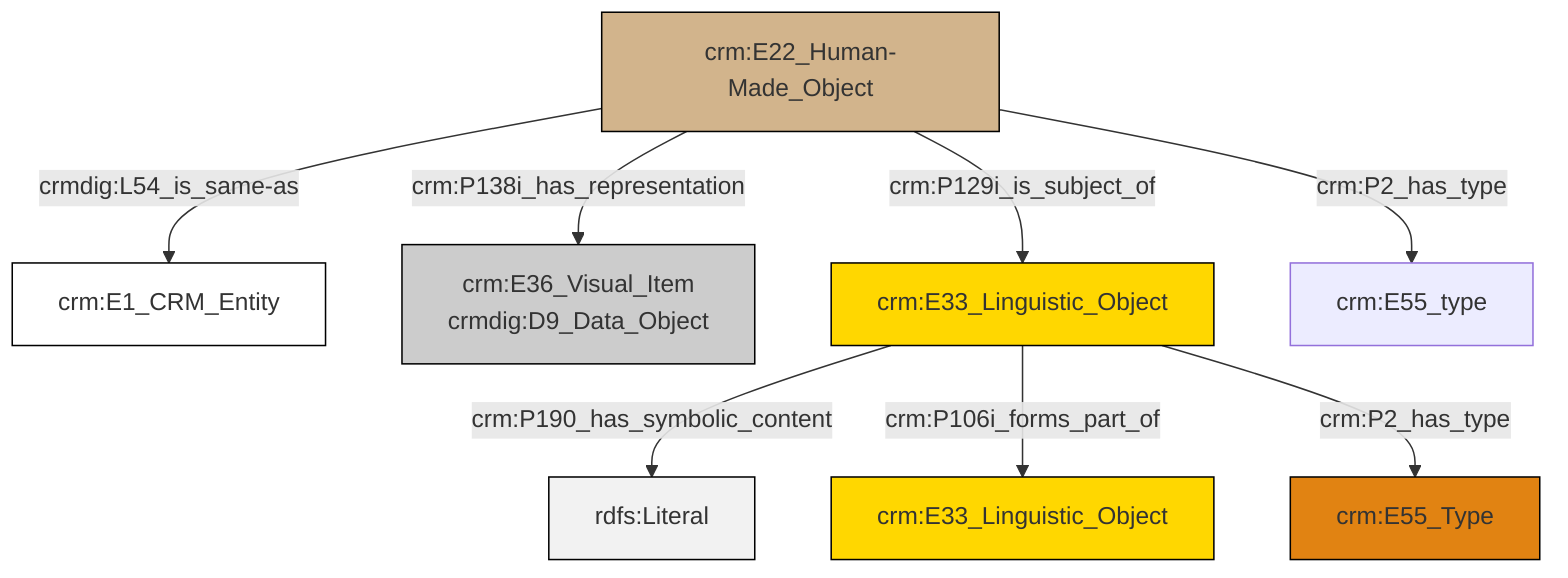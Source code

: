 graph TD
classDef Literal fill:#f2f2f2,stroke:#000000;
classDef CRM_Entity fill:#FFFFFF,stroke:#000000;
classDef Temporal_Entity fill:#00C9E6, stroke:#000000;
classDef Type fill:#E18312, stroke:#000000;
classDef Time-Span fill:#2C9C91, stroke:#000000;
classDef Appellation fill:#FFEB7F, stroke:#000000;
classDef Place fill:#008836, stroke:#000000;
classDef Persistent_Item fill:#B266B2, stroke:#000000;
classDef Conceptual_Object fill:#FFD700, stroke:#000000;
classDef Physical_Thing fill:#D2B48C, stroke:#000000;
classDef Actor fill:#f58aad, stroke:#000000;
classDef PC_Classes fill:#4ce600, stroke:#000000;
classDef Multi fill:#cccccc,stroke:#000000;

0["crm:E22_Human-Made_Object"]:::Physical_Thing -->|crmdig:L54_is_same-as| 1["crm:E1_CRM_Entity"]:::CRM_Entity
0["crm:E22_Human-Made_Object"]:::Physical_Thing -->|crm:P138i_has_representation| 2["crm:E36_Visual_Item<br>crmdig:D9_Data_Object"]:::Multi
4["crm:E33_Linguistic_Object"]:::Conceptual_Object -->|crm:P190_has_symbolic_content| 5[rdfs:Literal]:::Literal
4["crm:E33_Linguistic_Object"]:::Conceptual_Object -->|crm:P106i_forms_part_of| 6["crm:E33_Linguistic_Object"]:::Conceptual_Object
0["crm:E22_Human-Made_Object"]:::Physical_Thing -->|crm:P2_has_type| 12["crm:E55_type"]:::Default
0["crm:E22_Human-Made_Object"]:::Physical_Thing -->|crm:P129i_is_subject_of| 4["crm:E33_Linguistic_Object"]:::Conceptual_Object
4["crm:E33_Linguistic_Object"]:::Conceptual_Object -->|crm:P2_has_type| 9["crm:E55_Type"]:::Type